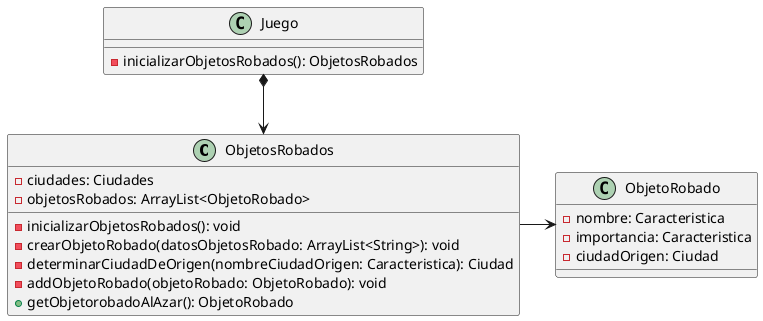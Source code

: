 @startuml

class ObjetosRobados{
    -ciudades: Ciudades
    -objetosRobados: ArrayList<ObjetoRobado>

    -inicializarObjetosRobados(): void
    -crearObjetoRobado(datosObjetosRobado: ArrayList<String>): void
    -determinarCiudadDeOrigen(nombreCiudadOrigen: Caracteristica): Ciudad
    -addObjetoRobado(objetoRobado: ObjetoRobado): void
    +getObjetorobadoAlAzar(): ObjetoRobado
}

class ObjetoRobado{
    -nombre: Caracteristica
    -importancia: Caracteristica
    -ciudadOrigen: Ciudad
}

class Juego{
    -inicializarObjetosRobados(): ObjetosRobados
}

Juego *-down-> ObjetosRobados
ObjetosRobados -right-> ObjetoRobado

@enduml